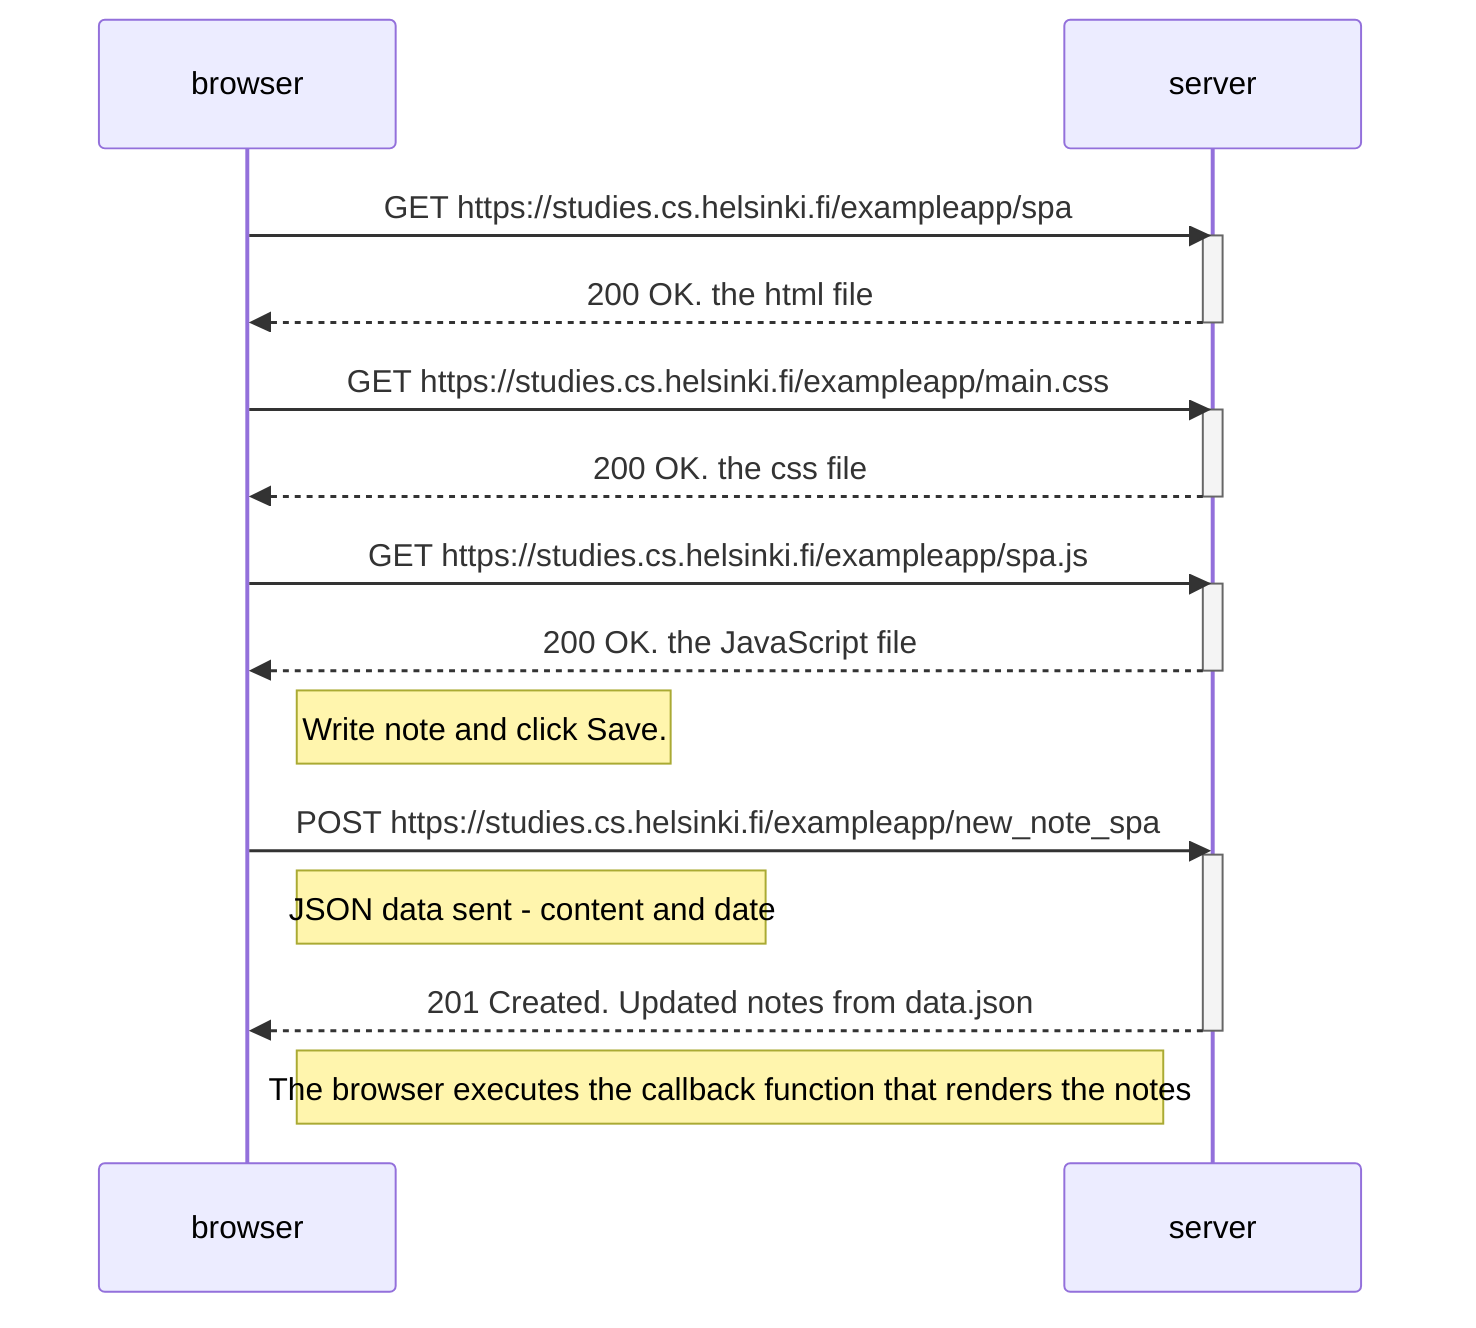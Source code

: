 sequenceDiagram
    participant browser
    participant server

    browser->>server: GET https://studies.cs.helsinki.fi/exampleapp/spa
    activate server

    server-->>browser: 200 OK. the html file
    deactivate server

    browser->>server: GET https://studies.cs.helsinki.fi/exampleapp/main.css
    activate server
    server-->>browser: 200 OK. the css file
    deactivate server

    browser->>server: GET https://studies.cs.helsinki.fi/exampleapp/spa.js
    activate server
    server-->>browser: 200 OK. the JavaScript file
    deactivate server

    Note right of browser: Write note and click Save.

    browser->>server: POST https://studies.cs.helsinki.fi/exampleapp/new_note_spa
    activate server

    Note right of browser: JSON data sent - content and date

    server-->>browser: 201 Created. Updated notes from data.json 
    deactivate server

    Note right of browser: The browser executes the callback function that renders the notes